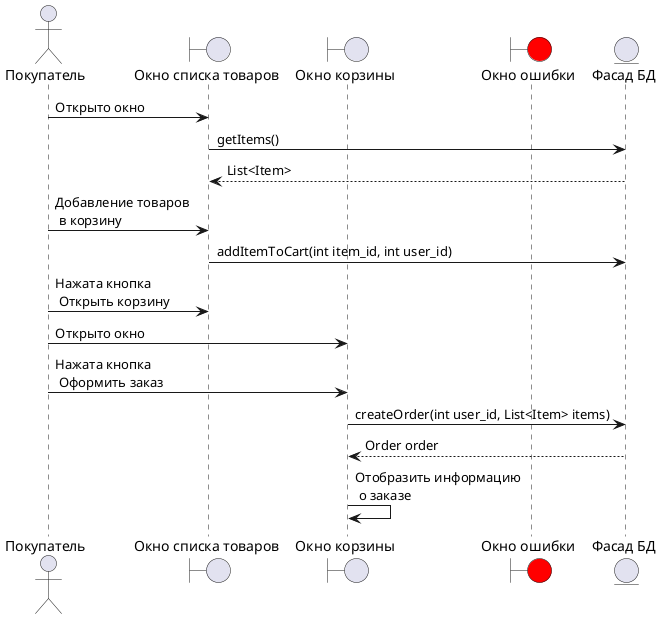@startuml Диаграмма последовательности оформления заказа

actor Buyer as "Покупатель"

boundary item_list as "Окно списка товаров"
boundary cart as "Окно корзины"
boundary error as "Окно ошибки" #red

entity facade as "Фасад БД"

Buyer -> item_list : Открыто окно

item_list -> facade : getItems()
facade --> item_list : List<Item>

Buyer -> item_list : Добавление товаров \n в корзину

item_list -> facade : addItemToCart(int item_id, int user_id)

Buyer -> item_list : Нажата кнопка \n Открыть корзину
Buyer -> cart : Открыто окно

Buyer -> cart : Нажата кнопка \n Оформить заказ
cart -> facade : createOrder(int user_id, List<Item> items)
facade --> cart : Order order
cart -> cart : Отобразить информацию \n о заказе

@enduml
